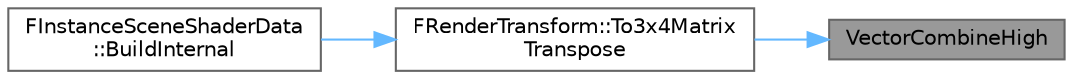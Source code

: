 digraph "VectorCombineHigh"
{
 // INTERACTIVE_SVG=YES
 // LATEX_PDF_SIZE
  bgcolor="transparent";
  edge [fontname=Helvetica,fontsize=10,labelfontname=Helvetica,labelfontsize=10];
  node [fontname=Helvetica,fontsize=10,shape=box,height=0.2,width=0.4];
  rankdir="RL";
  Node1 [id="Node000001",label="VectorCombineHigh",height=0.2,width=0.4,color="gray40", fillcolor="grey60", style="filled", fontcolor="black",tooltip="Creates a vector by combining two high components from each vector."];
  Node1 -> Node2 [id="edge1_Node000001_Node000002",dir="back",color="steelblue1",style="solid",tooltip=" "];
  Node2 [id="Node000002",label="FRenderTransform::To3x4Matrix\lTranspose",height=0.2,width=0.4,color="grey40", fillcolor="white", style="filled",URL="$df/dba/structFRenderTransform.html#a3534f5df4bbe32e5f1a51b403a87bc6d",tooltip=" "];
  Node2 -> Node3 [id="edge2_Node000002_Node000003",dir="back",color="steelblue1",style="solid",tooltip=" "];
  Node3 [id="Node000003",label="FInstanceSceneShaderData\l::BuildInternal",height=0.2,width=0.4,color="grey40", fillcolor="white", style="filled",URL="$d6/d3a/structFInstanceSceneShaderData.html#ae41b4d03657165473a5f0b8c418ee6d0",tooltip=" "];
}
